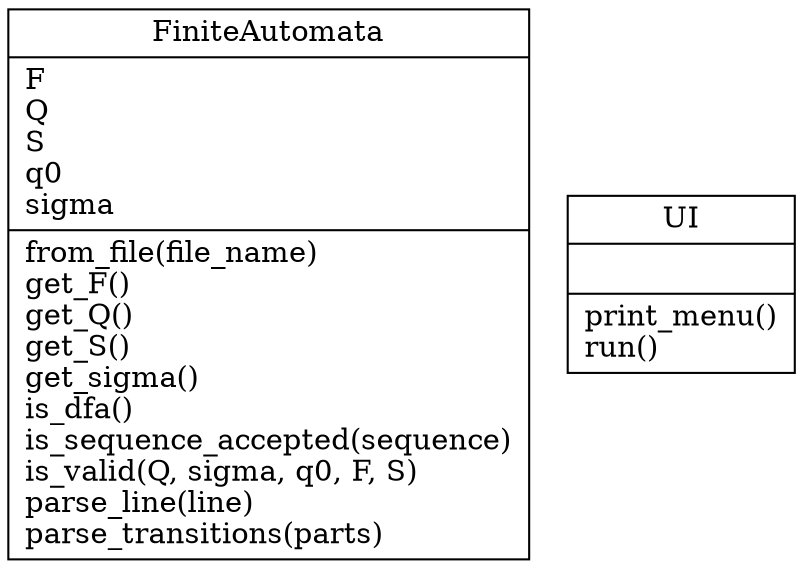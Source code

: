 digraph "classes" {
charset="utf-8"
rankdir=BT
"0" [label="{FiniteAutomata|F\lQ\lS\lq0\lsigma\l|from_file(file_name)\lget_F()\lget_Q()\lget_S()\lget_sigma()\lis_dfa()\lis_sequence_accepted(sequence)\lis_valid(Q, sigma, q0, F, S)\lparse_line(line)\lparse_transitions(parts)\l}", shape="record"];
"1" [label="{UI|\l|print_menu()\lrun()\l}", shape="record"];
}
